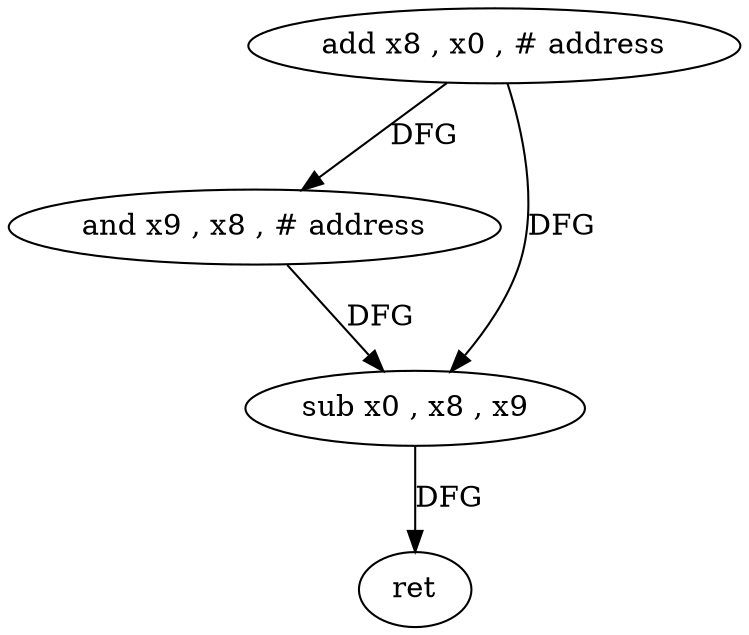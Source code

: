 digraph "func" {
"4203692" [label = "add x8 , x0 , # address" ]
"4203696" [label = "and x9 , x8 , # address" ]
"4203700" [label = "sub x0 , x8 , x9" ]
"4203704" [label = "ret" ]
"4203692" -> "4203696" [ label = "DFG" ]
"4203692" -> "4203700" [ label = "DFG" ]
"4203696" -> "4203700" [ label = "DFG" ]
"4203700" -> "4203704" [ label = "DFG" ]
}
